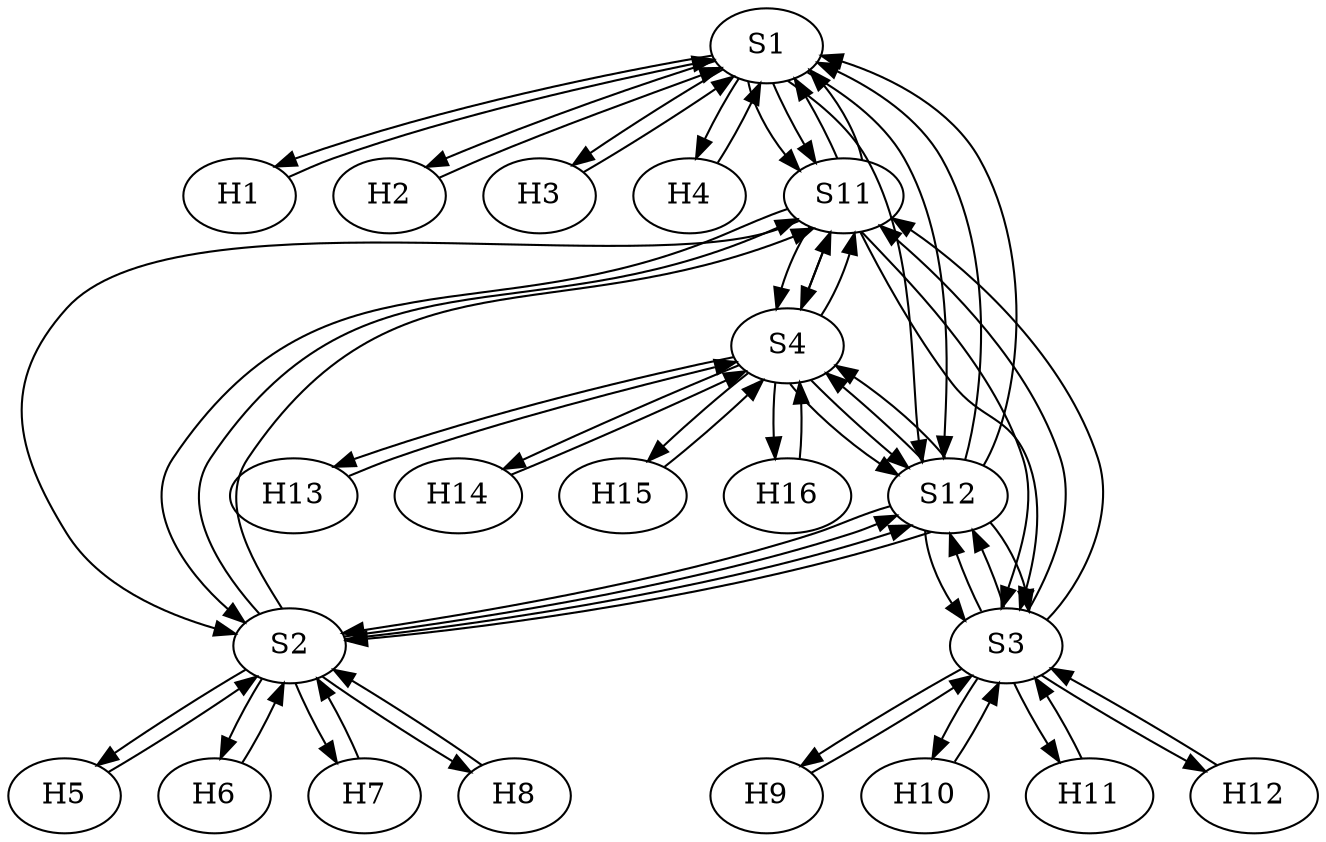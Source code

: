 digraph network {
    /* the links to the nodes */
    "S1" -> "H1" [ comment = "H1" ];
    "S1" -> "H2" [ comment = "H2" ];
    "S1" -> "H3" [ comment = "H3" ];
    "S1" -> "H4" [ comment = "H4" ];
    "S2" -> "H5" [ comment = "H5" ];
    "S2" -> "H6" [ comment = "H6" ];
    "S2" -> "H7" [ comment = "H7" ];
    "S2" -> "H8" [ comment = "H8" ];
    "S3" -> "H9" [ comment = "H9" ];
    "S3" -> "H10" [ comment = "H10" ];
    "S3" -> "H11" [ comment = "H11" ];
    "S3" -> "H12" [ comment = "H12" ];
    "S4" -> "H13" [ comment = "H13" ];
    "S4" -> "H14" [ comment = "H14" ];
    "S4" -> "H15" [ comment = "H15" ];
    "S4" -> "H16" [ comment = "H16" ];

    /* the links from the nodes */
    "H1"  -> "S1" [ comment = "*" ];
    "H2"  -> "S1" [ comment = "*" ];
    "H3"  -> "S1" [ comment = "*" ];
    "H4"  -> "S1" [ comment = "*" ];
    "H5"  -> "S2" [ comment = "*" ];
    "H6"  -> "S2" [ comment = "*" ];
    "H7"  -> "S2" [ comment = "*" ];
    "H8"  -> "S2" [ comment = "*" ];
    "H9"  -> "S3" [ comment = "*" ];
    "H10" -> "S3" [ comment = "*" ];
    "H11" -> "S3" [ comment = "*" ];
    "H12" -> "S3" [ comment = "*" ];
    "H13" -> "S4" [ comment = "*" ];
    "H14" -> "S4" [ comment = "*" ];
    "H15" -> "S4" [ comment = "*" ];
    "H16" -> "S4" [ comment = "*" ];

    /* the links up */
    "S1" -> "S11" [ comment = "H5,H9,H13" ];
    "S1" -> "S11" [ comment = "H6,H10,H14" ];
    "S1" -> "S12" [ comment = "H7,H11,H15" ];
    "S1" -> "S12" [ comment = "H8,H12,H16" ];
    "S2" -> "S11" [ comment = "H1,H9,H13" ];
    "S2" -> "S11" [ comment = "H2,H10,H14" ];
    "S2" -> "S12" [ comment = "H3,H11,H15" ];
    "S2" -> "S12" [ comment = "H4,H12,H16" ];
    "S3" -> "S11" [ comment = "H1,H5,H13" ];
    "S3" -> "S11" [ comment = "H2,H6,H14" ];
    "S3" -> "S12" [ comment = "H3,H7,H15" ];
    "S3" -> "S12" [ comment = "H4,H8,H16" ];
    "S4" -> "S11" [ comment = "H1,H5,H9" ];
    "S4" -> "S11" [ comment = "H2,H6,H10" ];
    "S4" -> "S12" [ comment = "H3,H7,H11" ];
    "S4" -> "S12" [ comment = "H4,H8,H12" ];

    /* the links down */
    "S11" -> "S1" [ comment = "H1,H2" ];
    "S11" -> "S1" [ comment = "H3,H4" ];
    "S11" -> "S2" [ comment = "H5,H6" ];
    "S11" -> "S2" [ comment = "H7,H8" ];
    "S11" -> "S3" [ comment = "H9,H10" ];
    "S11" -> "S3" [ comment = "H11,H12" ];
    "S11" -> "S4" [ comment = "H13,H14" ];
    "S11" -> "S4" [ comment = "H15,H16" ];
    "S12" -> "S1" [ comment = "H1,H2" ];
    "S12" -> "S1" [ comment = "H3,H4" ];
    "S12" -> "S2" [ comment = "H5,H6" ];
    "S12" -> "S2" [ comment = "H7,H8" ];
    "S12" -> "S3" [ comment = "H9,H10" ];
    "S12" -> "S3" [ comment = "H11,H12" ];
    "S12" -> "S4" [ comment = "H13,H14" ];
    "S12" -> "S4" [ comment = "H15,H16" ];
}
